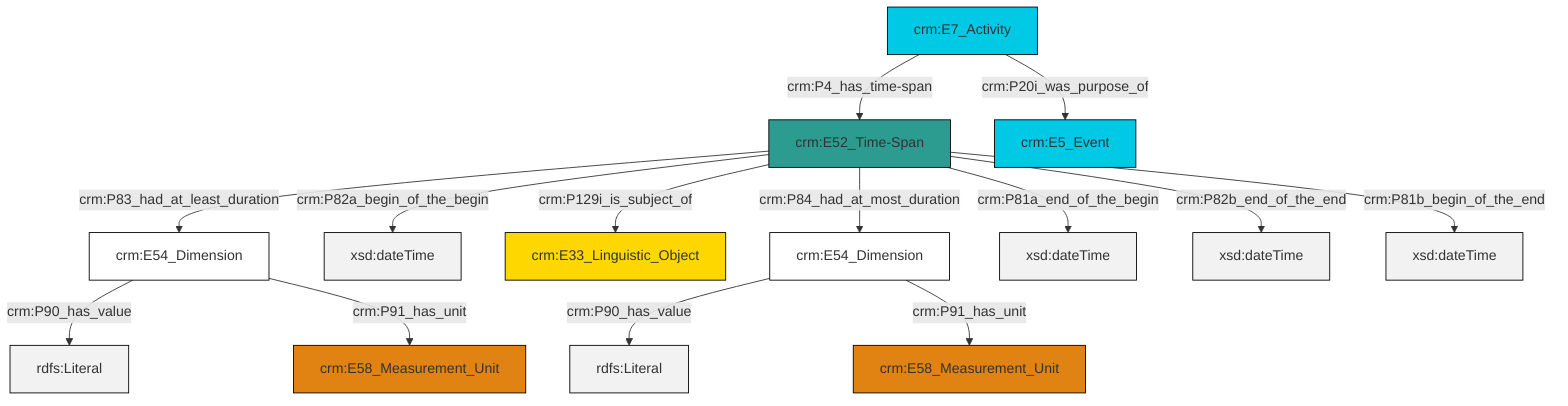 graph TD
classDef Literal fill:#f2f2f2,stroke:#000000;
classDef CRM_Entity fill:#FFFFFF,stroke:#000000;
classDef Temporal_Entity fill:#00C9E6, stroke:#000000;
classDef Type fill:#E18312, stroke:#000000;
classDef Time-Span fill:#2C9C91, stroke:#000000;
classDef Appellation fill:#FFEB7F, stroke:#000000;
classDef Place fill:#008836, stroke:#000000;
classDef Persistent_Item fill:#B266B2, stroke:#000000;
classDef Conceptual_Object fill:#FFD700, stroke:#000000;
classDef Physical_Thing fill:#D2B48C, stroke:#000000;
classDef Actor fill:#f58aad, stroke:#000000;
classDef PC_Classes fill:#4ce600, stroke:#000000;
classDef Multi fill:#cccccc,stroke:#000000;

0["crm:E54_Dimension"]:::CRM_Entity -->|crm:P90_has_value| 1[rdfs:Literal]:::Literal
2["crm:E52_Time-Span"]:::Time-Span -->|crm:P82a_begin_of_the_begin| 3[xsd:dateTime]:::Literal
2["crm:E52_Time-Span"]:::Time-Span -->|crm:P129i_is_subject_of| 4["crm:E33_Linguistic_Object"]:::Conceptual_Object
2["crm:E52_Time-Span"]:::Time-Span -->|crm:P83_had_at_least_duration| 5["crm:E54_Dimension"]:::CRM_Entity
5["crm:E54_Dimension"]:::CRM_Entity -->|crm:P90_has_value| 10[rdfs:Literal]:::Literal
5["crm:E54_Dimension"]:::CRM_Entity -->|crm:P91_has_unit| 11["crm:E58_Measurement_Unit"]:::Type
2["crm:E52_Time-Span"]:::Time-Span -->|crm:P81a_end_of_the_begin| 12[xsd:dateTime]:::Literal
13["crm:E7_Activity"]:::Temporal_Entity -->|crm:P4_has_time-span| 2["crm:E52_Time-Span"]:::Time-Span
2["crm:E52_Time-Span"]:::Time-Span -->|crm:P82b_end_of_the_end| 18[xsd:dateTime]:::Literal
0["crm:E54_Dimension"]:::CRM_Entity -->|crm:P91_has_unit| 8["crm:E58_Measurement_Unit"]:::Type
13["crm:E7_Activity"]:::Temporal_Entity -->|crm:P20i_was_purpose_of| 6["crm:E5_Event"]:::Temporal_Entity
2["crm:E52_Time-Span"]:::Time-Span -->|crm:P84_had_at_most_duration| 0["crm:E54_Dimension"]:::CRM_Entity
2["crm:E52_Time-Span"]:::Time-Span -->|crm:P81b_begin_of_the_end| 19[xsd:dateTime]:::Literal